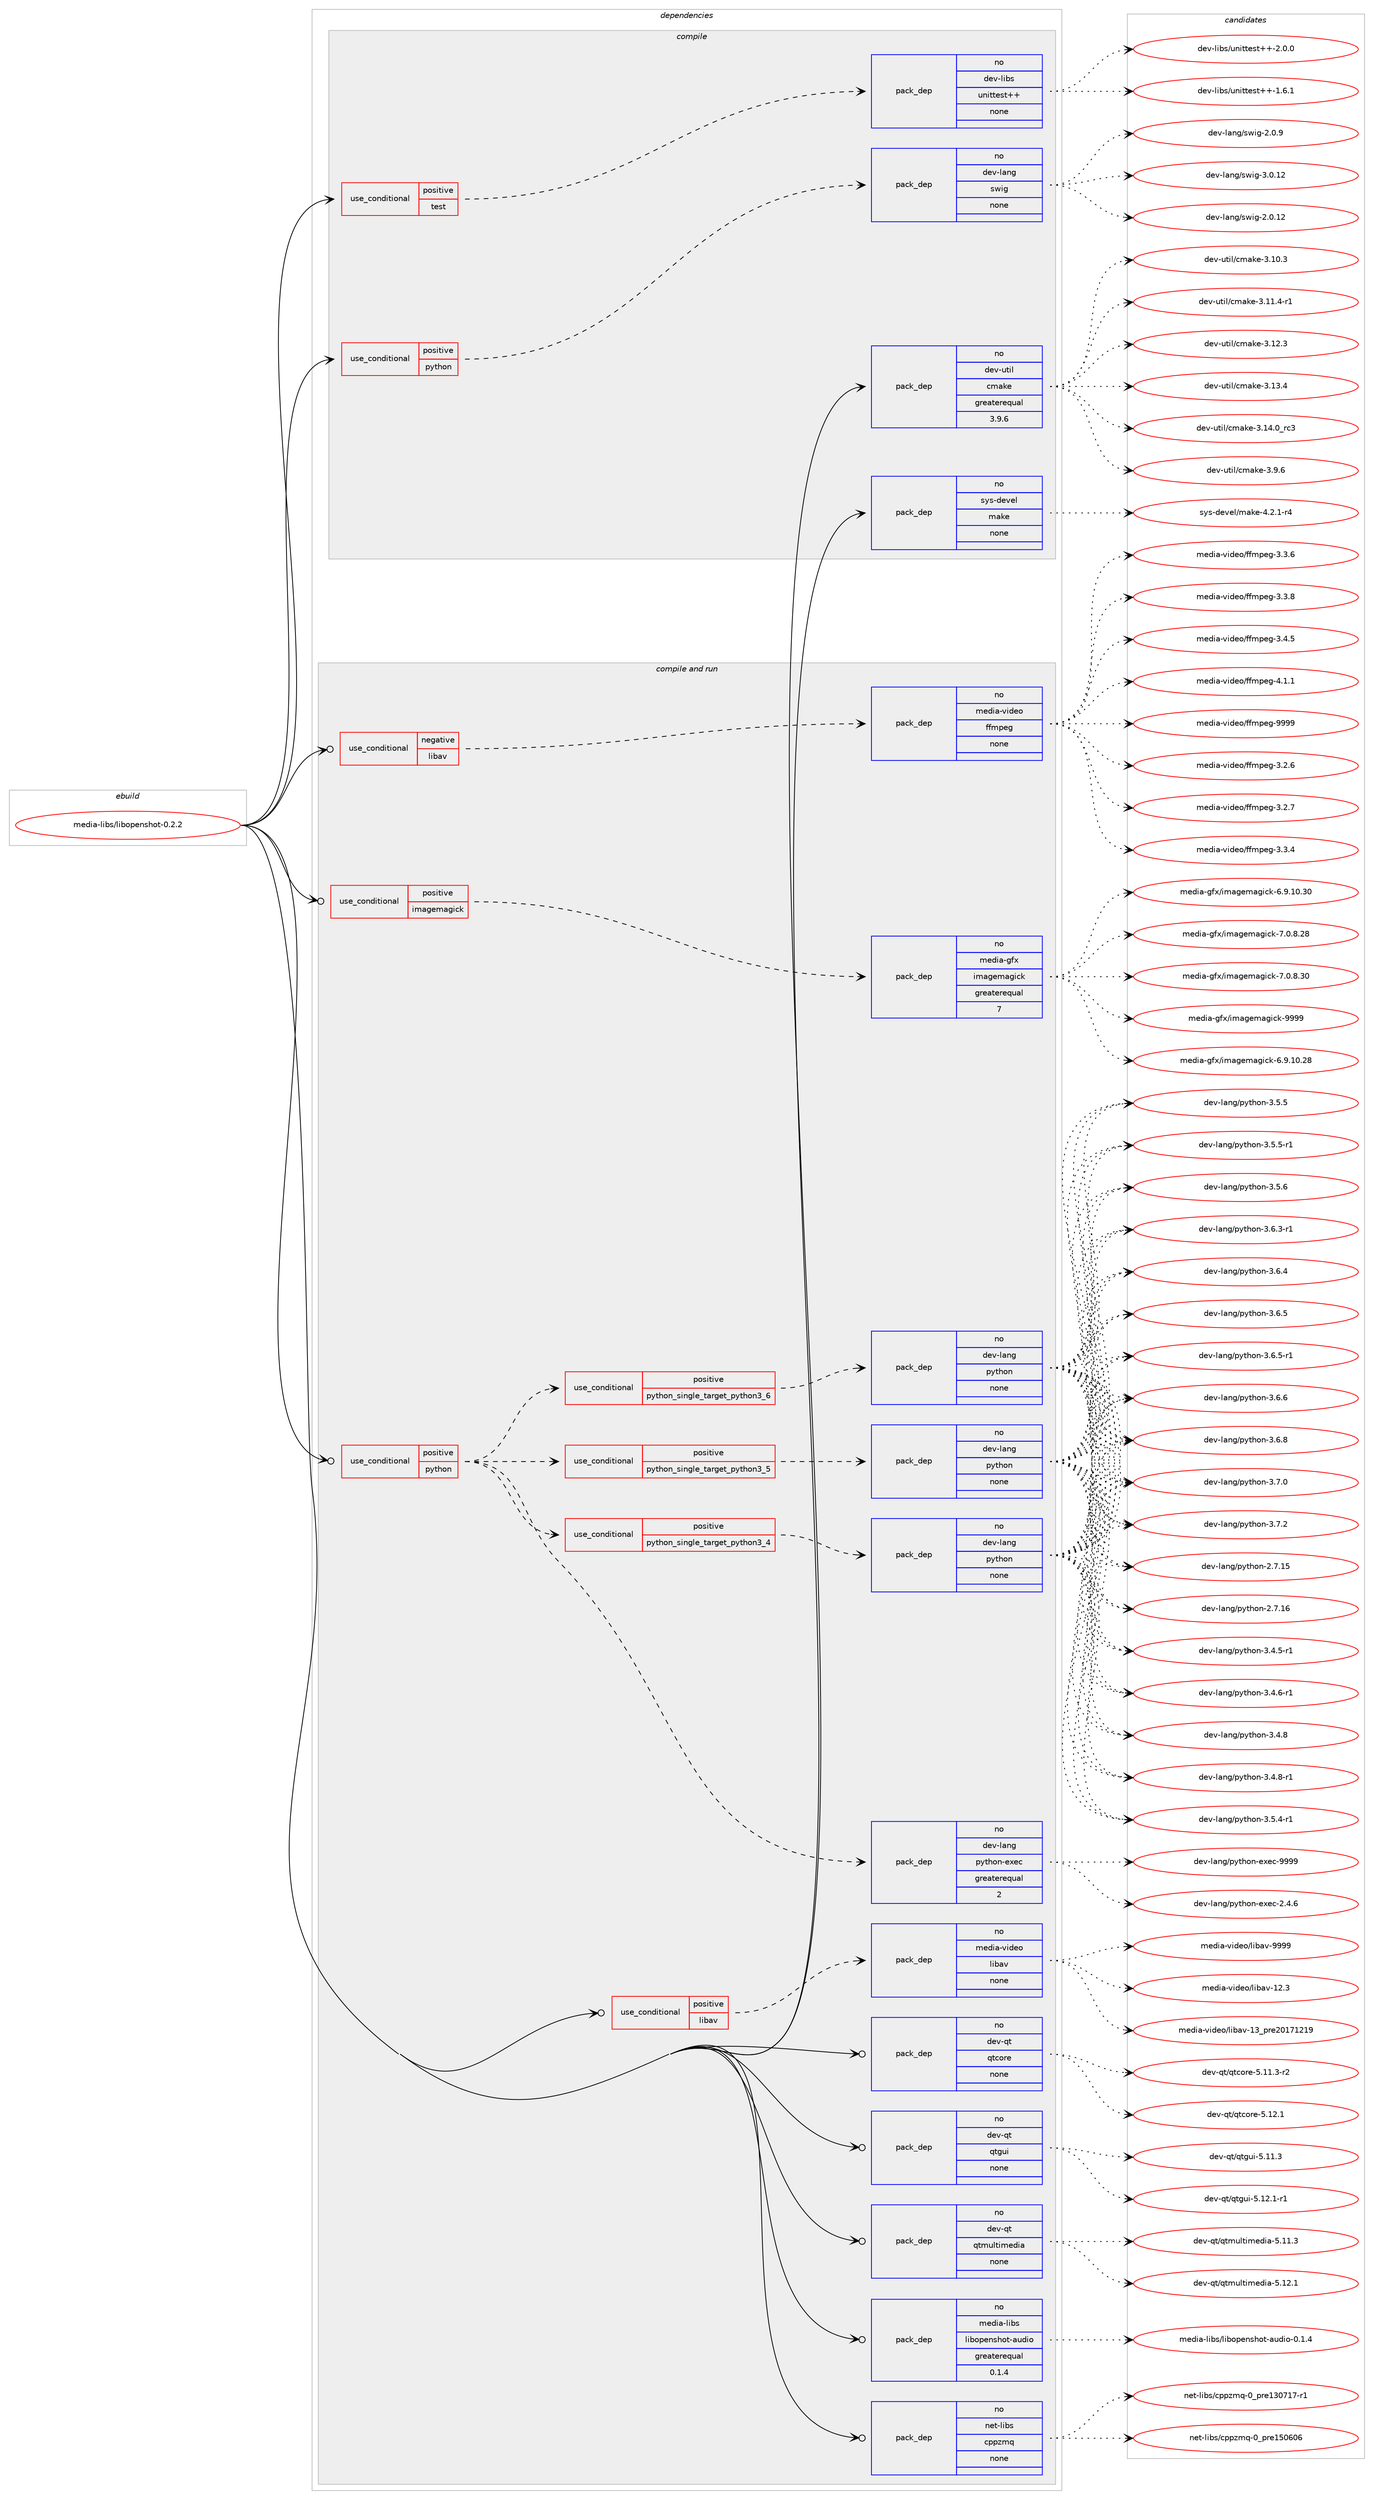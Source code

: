digraph prolog {

# *************
# Graph options
# *************

newrank=true;
concentrate=true;
compound=true;
graph [rankdir=LR,fontname=Helvetica,fontsize=10,ranksep=1.5];#, ranksep=2.5, nodesep=0.2];
edge  [arrowhead=vee];
node  [fontname=Helvetica,fontsize=10];

# **********
# The ebuild
# **********

subgraph cluster_leftcol {
color=gray;
rank=same;
label=<<i>ebuild</i>>;
id [label="media-libs/libopenshot-0.2.2", color=red, width=4, href="../media-libs/libopenshot-0.2.2.svg"];
}

# ****************
# The dependencies
# ****************

subgraph cluster_midcol {
color=gray;
label=<<i>dependencies</i>>;
subgraph cluster_compile {
fillcolor="#eeeeee";
style=filled;
label=<<i>compile</i>>;
subgraph cond434557 {
dependency1613341 [label=<<TABLE BORDER="0" CELLBORDER="1" CELLSPACING="0" CELLPADDING="4"><TR><TD ROWSPAN="3" CELLPADDING="10">use_conditional</TD></TR><TR><TD>positive</TD></TR><TR><TD>python</TD></TR></TABLE>>, shape=none, color=red];
subgraph pack1152962 {
dependency1613342 [label=<<TABLE BORDER="0" CELLBORDER="1" CELLSPACING="0" CELLPADDING="4" WIDTH="220"><TR><TD ROWSPAN="6" CELLPADDING="30">pack_dep</TD></TR><TR><TD WIDTH="110">no</TD></TR><TR><TD>dev-lang</TD></TR><TR><TD>swig</TD></TR><TR><TD>none</TD></TR><TR><TD></TD></TR></TABLE>>, shape=none, color=blue];
}
dependency1613341:e -> dependency1613342:w [weight=20,style="dashed",arrowhead="vee"];
}
id:e -> dependency1613341:w [weight=20,style="solid",arrowhead="vee"];
subgraph cond434558 {
dependency1613343 [label=<<TABLE BORDER="0" CELLBORDER="1" CELLSPACING="0" CELLPADDING="4"><TR><TD ROWSPAN="3" CELLPADDING="10">use_conditional</TD></TR><TR><TD>positive</TD></TR><TR><TD>test</TD></TR></TABLE>>, shape=none, color=red];
subgraph pack1152963 {
dependency1613344 [label=<<TABLE BORDER="0" CELLBORDER="1" CELLSPACING="0" CELLPADDING="4" WIDTH="220"><TR><TD ROWSPAN="6" CELLPADDING="30">pack_dep</TD></TR><TR><TD WIDTH="110">no</TD></TR><TR><TD>dev-libs</TD></TR><TR><TD>unittest++</TD></TR><TR><TD>none</TD></TR><TR><TD></TD></TR></TABLE>>, shape=none, color=blue];
}
dependency1613343:e -> dependency1613344:w [weight=20,style="dashed",arrowhead="vee"];
}
id:e -> dependency1613343:w [weight=20,style="solid",arrowhead="vee"];
subgraph pack1152964 {
dependency1613345 [label=<<TABLE BORDER="0" CELLBORDER="1" CELLSPACING="0" CELLPADDING="4" WIDTH="220"><TR><TD ROWSPAN="6" CELLPADDING="30">pack_dep</TD></TR><TR><TD WIDTH="110">no</TD></TR><TR><TD>dev-util</TD></TR><TR><TD>cmake</TD></TR><TR><TD>greaterequal</TD></TR><TR><TD>3.9.6</TD></TR></TABLE>>, shape=none, color=blue];
}
id:e -> dependency1613345:w [weight=20,style="solid",arrowhead="vee"];
subgraph pack1152965 {
dependency1613346 [label=<<TABLE BORDER="0" CELLBORDER="1" CELLSPACING="0" CELLPADDING="4" WIDTH="220"><TR><TD ROWSPAN="6" CELLPADDING="30">pack_dep</TD></TR><TR><TD WIDTH="110">no</TD></TR><TR><TD>sys-devel</TD></TR><TR><TD>make</TD></TR><TR><TD>none</TD></TR><TR><TD></TD></TR></TABLE>>, shape=none, color=blue];
}
id:e -> dependency1613346:w [weight=20,style="solid",arrowhead="vee"];
}
subgraph cluster_compileandrun {
fillcolor="#eeeeee";
style=filled;
label=<<i>compile and run</i>>;
subgraph cond434559 {
dependency1613347 [label=<<TABLE BORDER="0" CELLBORDER="1" CELLSPACING="0" CELLPADDING="4"><TR><TD ROWSPAN="3" CELLPADDING="10">use_conditional</TD></TR><TR><TD>negative</TD></TR><TR><TD>libav</TD></TR></TABLE>>, shape=none, color=red];
subgraph pack1152966 {
dependency1613348 [label=<<TABLE BORDER="0" CELLBORDER="1" CELLSPACING="0" CELLPADDING="4" WIDTH="220"><TR><TD ROWSPAN="6" CELLPADDING="30">pack_dep</TD></TR><TR><TD WIDTH="110">no</TD></TR><TR><TD>media-video</TD></TR><TR><TD>ffmpeg</TD></TR><TR><TD>none</TD></TR><TR><TD></TD></TR></TABLE>>, shape=none, color=blue];
}
dependency1613347:e -> dependency1613348:w [weight=20,style="dashed",arrowhead="vee"];
}
id:e -> dependency1613347:w [weight=20,style="solid",arrowhead="odotvee"];
subgraph cond434560 {
dependency1613349 [label=<<TABLE BORDER="0" CELLBORDER="1" CELLSPACING="0" CELLPADDING="4"><TR><TD ROWSPAN="3" CELLPADDING="10">use_conditional</TD></TR><TR><TD>positive</TD></TR><TR><TD>imagemagick</TD></TR></TABLE>>, shape=none, color=red];
subgraph pack1152967 {
dependency1613350 [label=<<TABLE BORDER="0" CELLBORDER="1" CELLSPACING="0" CELLPADDING="4" WIDTH="220"><TR><TD ROWSPAN="6" CELLPADDING="30">pack_dep</TD></TR><TR><TD WIDTH="110">no</TD></TR><TR><TD>media-gfx</TD></TR><TR><TD>imagemagick</TD></TR><TR><TD>greaterequal</TD></TR><TR><TD>7</TD></TR></TABLE>>, shape=none, color=blue];
}
dependency1613349:e -> dependency1613350:w [weight=20,style="dashed",arrowhead="vee"];
}
id:e -> dependency1613349:w [weight=20,style="solid",arrowhead="odotvee"];
subgraph cond434561 {
dependency1613351 [label=<<TABLE BORDER="0" CELLBORDER="1" CELLSPACING="0" CELLPADDING="4"><TR><TD ROWSPAN="3" CELLPADDING="10">use_conditional</TD></TR><TR><TD>positive</TD></TR><TR><TD>libav</TD></TR></TABLE>>, shape=none, color=red];
subgraph pack1152968 {
dependency1613352 [label=<<TABLE BORDER="0" CELLBORDER="1" CELLSPACING="0" CELLPADDING="4" WIDTH="220"><TR><TD ROWSPAN="6" CELLPADDING="30">pack_dep</TD></TR><TR><TD WIDTH="110">no</TD></TR><TR><TD>media-video</TD></TR><TR><TD>libav</TD></TR><TR><TD>none</TD></TR><TR><TD></TD></TR></TABLE>>, shape=none, color=blue];
}
dependency1613351:e -> dependency1613352:w [weight=20,style="dashed",arrowhead="vee"];
}
id:e -> dependency1613351:w [weight=20,style="solid",arrowhead="odotvee"];
subgraph cond434562 {
dependency1613353 [label=<<TABLE BORDER="0" CELLBORDER="1" CELLSPACING="0" CELLPADDING="4"><TR><TD ROWSPAN="3" CELLPADDING="10">use_conditional</TD></TR><TR><TD>positive</TD></TR><TR><TD>python</TD></TR></TABLE>>, shape=none, color=red];
subgraph cond434563 {
dependency1613354 [label=<<TABLE BORDER="0" CELLBORDER="1" CELLSPACING="0" CELLPADDING="4"><TR><TD ROWSPAN="3" CELLPADDING="10">use_conditional</TD></TR><TR><TD>positive</TD></TR><TR><TD>python_single_target_python3_4</TD></TR></TABLE>>, shape=none, color=red];
subgraph pack1152969 {
dependency1613355 [label=<<TABLE BORDER="0" CELLBORDER="1" CELLSPACING="0" CELLPADDING="4" WIDTH="220"><TR><TD ROWSPAN="6" CELLPADDING="30">pack_dep</TD></TR><TR><TD WIDTH="110">no</TD></TR><TR><TD>dev-lang</TD></TR><TR><TD>python</TD></TR><TR><TD>none</TD></TR><TR><TD></TD></TR></TABLE>>, shape=none, color=blue];
}
dependency1613354:e -> dependency1613355:w [weight=20,style="dashed",arrowhead="vee"];
}
dependency1613353:e -> dependency1613354:w [weight=20,style="dashed",arrowhead="vee"];
subgraph cond434564 {
dependency1613356 [label=<<TABLE BORDER="0" CELLBORDER="1" CELLSPACING="0" CELLPADDING="4"><TR><TD ROWSPAN="3" CELLPADDING="10">use_conditional</TD></TR><TR><TD>positive</TD></TR><TR><TD>python_single_target_python3_5</TD></TR></TABLE>>, shape=none, color=red];
subgraph pack1152970 {
dependency1613357 [label=<<TABLE BORDER="0" CELLBORDER="1" CELLSPACING="0" CELLPADDING="4" WIDTH="220"><TR><TD ROWSPAN="6" CELLPADDING="30">pack_dep</TD></TR><TR><TD WIDTH="110">no</TD></TR><TR><TD>dev-lang</TD></TR><TR><TD>python</TD></TR><TR><TD>none</TD></TR><TR><TD></TD></TR></TABLE>>, shape=none, color=blue];
}
dependency1613356:e -> dependency1613357:w [weight=20,style="dashed",arrowhead="vee"];
}
dependency1613353:e -> dependency1613356:w [weight=20,style="dashed",arrowhead="vee"];
subgraph cond434565 {
dependency1613358 [label=<<TABLE BORDER="0" CELLBORDER="1" CELLSPACING="0" CELLPADDING="4"><TR><TD ROWSPAN="3" CELLPADDING="10">use_conditional</TD></TR><TR><TD>positive</TD></TR><TR><TD>python_single_target_python3_6</TD></TR></TABLE>>, shape=none, color=red];
subgraph pack1152971 {
dependency1613359 [label=<<TABLE BORDER="0" CELLBORDER="1" CELLSPACING="0" CELLPADDING="4" WIDTH="220"><TR><TD ROWSPAN="6" CELLPADDING="30">pack_dep</TD></TR><TR><TD WIDTH="110">no</TD></TR><TR><TD>dev-lang</TD></TR><TR><TD>python</TD></TR><TR><TD>none</TD></TR><TR><TD></TD></TR></TABLE>>, shape=none, color=blue];
}
dependency1613358:e -> dependency1613359:w [weight=20,style="dashed",arrowhead="vee"];
}
dependency1613353:e -> dependency1613358:w [weight=20,style="dashed",arrowhead="vee"];
subgraph pack1152972 {
dependency1613360 [label=<<TABLE BORDER="0" CELLBORDER="1" CELLSPACING="0" CELLPADDING="4" WIDTH="220"><TR><TD ROWSPAN="6" CELLPADDING="30">pack_dep</TD></TR><TR><TD WIDTH="110">no</TD></TR><TR><TD>dev-lang</TD></TR><TR><TD>python-exec</TD></TR><TR><TD>greaterequal</TD></TR><TR><TD>2</TD></TR></TABLE>>, shape=none, color=blue];
}
dependency1613353:e -> dependency1613360:w [weight=20,style="dashed",arrowhead="vee"];
}
id:e -> dependency1613353:w [weight=20,style="solid",arrowhead="odotvee"];
subgraph pack1152973 {
dependency1613361 [label=<<TABLE BORDER="0" CELLBORDER="1" CELLSPACING="0" CELLPADDING="4" WIDTH="220"><TR><TD ROWSPAN="6" CELLPADDING="30">pack_dep</TD></TR><TR><TD WIDTH="110">no</TD></TR><TR><TD>dev-qt</TD></TR><TR><TD>qtcore</TD></TR><TR><TD>none</TD></TR><TR><TD></TD></TR></TABLE>>, shape=none, color=blue];
}
id:e -> dependency1613361:w [weight=20,style="solid",arrowhead="odotvee"];
subgraph pack1152974 {
dependency1613362 [label=<<TABLE BORDER="0" CELLBORDER="1" CELLSPACING="0" CELLPADDING="4" WIDTH="220"><TR><TD ROWSPAN="6" CELLPADDING="30">pack_dep</TD></TR><TR><TD WIDTH="110">no</TD></TR><TR><TD>dev-qt</TD></TR><TR><TD>qtgui</TD></TR><TR><TD>none</TD></TR><TR><TD></TD></TR></TABLE>>, shape=none, color=blue];
}
id:e -> dependency1613362:w [weight=20,style="solid",arrowhead="odotvee"];
subgraph pack1152975 {
dependency1613363 [label=<<TABLE BORDER="0" CELLBORDER="1" CELLSPACING="0" CELLPADDING="4" WIDTH="220"><TR><TD ROWSPAN="6" CELLPADDING="30">pack_dep</TD></TR><TR><TD WIDTH="110">no</TD></TR><TR><TD>dev-qt</TD></TR><TR><TD>qtmultimedia</TD></TR><TR><TD>none</TD></TR><TR><TD></TD></TR></TABLE>>, shape=none, color=blue];
}
id:e -> dependency1613363:w [weight=20,style="solid",arrowhead="odotvee"];
subgraph pack1152976 {
dependency1613364 [label=<<TABLE BORDER="0" CELLBORDER="1" CELLSPACING="0" CELLPADDING="4" WIDTH="220"><TR><TD ROWSPAN="6" CELLPADDING="30">pack_dep</TD></TR><TR><TD WIDTH="110">no</TD></TR><TR><TD>media-libs</TD></TR><TR><TD>libopenshot-audio</TD></TR><TR><TD>greaterequal</TD></TR><TR><TD>0.1.4</TD></TR></TABLE>>, shape=none, color=blue];
}
id:e -> dependency1613364:w [weight=20,style="solid",arrowhead="odotvee"];
subgraph pack1152977 {
dependency1613365 [label=<<TABLE BORDER="0" CELLBORDER="1" CELLSPACING="0" CELLPADDING="4" WIDTH="220"><TR><TD ROWSPAN="6" CELLPADDING="30">pack_dep</TD></TR><TR><TD WIDTH="110">no</TD></TR><TR><TD>net-libs</TD></TR><TR><TD>cppzmq</TD></TR><TR><TD>none</TD></TR><TR><TD></TD></TR></TABLE>>, shape=none, color=blue];
}
id:e -> dependency1613365:w [weight=20,style="solid",arrowhead="odotvee"];
}
subgraph cluster_run {
fillcolor="#eeeeee";
style=filled;
label=<<i>run</i>>;
}
}

# **************
# The candidates
# **************

subgraph cluster_choices {
rank=same;
color=gray;
label=<<i>candidates</i>>;

subgraph choice1152962 {
color=black;
nodesep=1;
choice10010111845108971101034711511910510345504648464950 [label="dev-lang/swig-2.0.12", color=red, width=4,href="../dev-lang/swig-2.0.12.svg"];
choice100101118451089711010347115119105103455046484657 [label="dev-lang/swig-2.0.9", color=red, width=4,href="../dev-lang/swig-2.0.9.svg"];
choice10010111845108971101034711511910510345514648464950 [label="dev-lang/swig-3.0.12", color=red, width=4,href="../dev-lang/swig-3.0.12.svg"];
dependency1613342:e -> choice10010111845108971101034711511910510345504648464950:w [style=dotted,weight="100"];
dependency1613342:e -> choice100101118451089711010347115119105103455046484657:w [style=dotted,weight="100"];
dependency1613342:e -> choice10010111845108971101034711511910510345514648464950:w [style=dotted,weight="100"];
}
subgraph choice1152963 {
color=black;
nodesep=1;
choice1001011184510810598115471171101051161161011151164343454946544649 [label="dev-libs/unittest++-1.6.1", color=red, width=4,href="../dev-libs/unittest++-1.6.1.svg"];
choice1001011184510810598115471171101051161161011151164343455046484648 [label="dev-libs/unittest++-2.0.0", color=red, width=4,href="../dev-libs/unittest++-2.0.0.svg"];
dependency1613344:e -> choice1001011184510810598115471171101051161161011151164343454946544649:w [style=dotted,weight="100"];
dependency1613344:e -> choice1001011184510810598115471171101051161161011151164343455046484648:w [style=dotted,weight="100"];
}
subgraph choice1152964 {
color=black;
nodesep=1;
choice1001011184511711610510847991099710710145514649484651 [label="dev-util/cmake-3.10.3", color=red, width=4,href="../dev-util/cmake-3.10.3.svg"];
choice10010111845117116105108479910997107101455146494946524511449 [label="dev-util/cmake-3.11.4-r1", color=red, width=4,href="../dev-util/cmake-3.11.4-r1.svg"];
choice1001011184511711610510847991099710710145514649504651 [label="dev-util/cmake-3.12.3", color=red, width=4,href="../dev-util/cmake-3.12.3.svg"];
choice1001011184511711610510847991099710710145514649514652 [label="dev-util/cmake-3.13.4", color=red, width=4,href="../dev-util/cmake-3.13.4.svg"];
choice1001011184511711610510847991099710710145514649524648951149951 [label="dev-util/cmake-3.14.0_rc3", color=red, width=4,href="../dev-util/cmake-3.14.0_rc3.svg"];
choice10010111845117116105108479910997107101455146574654 [label="dev-util/cmake-3.9.6", color=red, width=4,href="../dev-util/cmake-3.9.6.svg"];
dependency1613345:e -> choice1001011184511711610510847991099710710145514649484651:w [style=dotted,weight="100"];
dependency1613345:e -> choice10010111845117116105108479910997107101455146494946524511449:w [style=dotted,weight="100"];
dependency1613345:e -> choice1001011184511711610510847991099710710145514649504651:w [style=dotted,weight="100"];
dependency1613345:e -> choice1001011184511711610510847991099710710145514649514652:w [style=dotted,weight="100"];
dependency1613345:e -> choice1001011184511711610510847991099710710145514649524648951149951:w [style=dotted,weight="100"];
dependency1613345:e -> choice10010111845117116105108479910997107101455146574654:w [style=dotted,weight="100"];
}
subgraph choice1152965 {
color=black;
nodesep=1;
choice1151211154510010111810110847109971071014552465046494511452 [label="sys-devel/make-4.2.1-r4", color=red, width=4,href="../sys-devel/make-4.2.1-r4.svg"];
dependency1613346:e -> choice1151211154510010111810110847109971071014552465046494511452:w [style=dotted,weight="100"];
}
subgraph choice1152966 {
color=black;
nodesep=1;
choice109101100105974511810510010111147102102109112101103455146504654 [label="media-video/ffmpeg-3.2.6", color=red, width=4,href="../media-video/ffmpeg-3.2.6.svg"];
choice109101100105974511810510010111147102102109112101103455146504655 [label="media-video/ffmpeg-3.2.7", color=red, width=4,href="../media-video/ffmpeg-3.2.7.svg"];
choice109101100105974511810510010111147102102109112101103455146514652 [label="media-video/ffmpeg-3.3.4", color=red, width=4,href="../media-video/ffmpeg-3.3.4.svg"];
choice109101100105974511810510010111147102102109112101103455146514654 [label="media-video/ffmpeg-3.3.6", color=red, width=4,href="../media-video/ffmpeg-3.3.6.svg"];
choice109101100105974511810510010111147102102109112101103455146514656 [label="media-video/ffmpeg-3.3.8", color=red, width=4,href="../media-video/ffmpeg-3.3.8.svg"];
choice109101100105974511810510010111147102102109112101103455146524653 [label="media-video/ffmpeg-3.4.5", color=red, width=4,href="../media-video/ffmpeg-3.4.5.svg"];
choice109101100105974511810510010111147102102109112101103455246494649 [label="media-video/ffmpeg-4.1.1", color=red, width=4,href="../media-video/ffmpeg-4.1.1.svg"];
choice1091011001059745118105100101111471021021091121011034557575757 [label="media-video/ffmpeg-9999", color=red, width=4,href="../media-video/ffmpeg-9999.svg"];
dependency1613348:e -> choice109101100105974511810510010111147102102109112101103455146504654:w [style=dotted,weight="100"];
dependency1613348:e -> choice109101100105974511810510010111147102102109112101103455146504655:w [style=dotted,weight="100"];
dependency1613348:e -> choice109101100105974511810510010111147102102109112101103455146514652:w [style=dotted,weight="100"];
dependency1613348:e -> choice109101100105974511810510010111147102102109112101103455146514654:w [style=dotted,weight="100"];
dependency1613348:e -> choice109101100105974511810510010111147102102109112101103455146514656:w [style=dotted,weight="100"];
dependency1613348:e -> choice109101100105974511810510010111147102102109112101103455146524653:w [style=dotted,weight="100"];
dependency1613348:e -> choice109101100105974511810510010111147102102109112101103455246494649:w [style=dotted,weight="100"];
dependency1613348:e -> choice1091011001059745118105100101111471021021091121011034557575757:w [style=dotted,weight="100"];
}
subgraph choice1152967 {
color=black;
nodesep=1;
choice10910110010597451031021204710510997103101109971031059910745544657464948465056 [label="media-gfx/imagemagick-6.9.10.28", color=red, width=4,href="../media-gfx/imagemagick-6.9.10.28.svg"];
choice10910110010597451031021204710510997103101109971031059910745544657464948465148 [label="media-gfx/imagemagick-6.9.10.30", color=red, width=4,href="../media-gfx/imagemagick-6.9.10.30.svg"];
choice109101100105974510310212047105109971031011099710310599107455546484656465056 [label="media-gfx/imagemagick-7.0.8.28", color=red, width=4,href="../media-gfx/imagemagick-7.0.8.28.svg"];
choice109101100105974510310212047105109971031011099710310599107455546484656465148 [label="media-gfx/imagemagick-7.0.8.30", color=red, width=4,href="../media-gfx/imagemagick-7.0.8.30.svg"];
choice1091011001059745103102120471051099710310110997103105991074557575757 [label="media-gfx/imagemagick-9999", color=red, width=4,href="../media-gfx/imagemagick-9999.svg"];
dependency1613350:e -> choice10910110010597451031021204710510997103101109971031059910745544657464948465056:w [style=dotted,weight="100"];
dependency1613350:e -> choice10910110010597451031021204710510997103101109971031059910745544657464948465148:w [style=dotted,weight="100"];
dependency1613350:e -> choice109101100105974510310212047105109971031011099710310599107455546484656465056:w [style=dotted,weight="100"];
dependency1613350:e -> choice109101100105974510310212047105109971031011099710310599107455546484656465148:w [style=dotted,weight="100"];
dependency1613350:e -> choice1091011001059745103102120471051099710310110997103105991074557575757:w [style=dotted,weight="100"];
}
subgraph choice1152968 {
color=black;
nodesep=1;
choice10910110010597451181051001011114710810598971184549504651 [label="media-video/libav-12.3", color=red, width=4,href="../media-video/libav-12.3.svg"];
choice1091011001059745118105100101111471081059897118454951951121141015048495549504957 [label="media-video/libav-13_pre20171219", color=red, width=4,href="../media-video/libav-13_pre20171219.svg"];
choice10910110010597451181051001011114710810598971184557575757 [label="media-video/libav-9999", color=red, width=4,href="../media-video/libav-9999.svg"];
dependency1613352:e -> choice10910110010597451181051001011114710810598971184549504651:w [style=dotted,weight="100"];
dependency1613352:e -> choice1091011001059745118105100101111471081059897118454951951121141015048495549504957:w [style=dotted,weight="100"];
dependency1613352:e -> choice10910110010597451181051001011114710810598971184557575757:w [style=dotted,weight="100"];
}
subgraph choice1152969 {
color=black;
nodesep=1;
choice10010111845108971101034711212111610411111045504655464953 [label="dev-lang/python-2.7.15", color=red, width=4,href="../dev-lang/python-2.7.15.svg"];
choice10010111845108971101034711212111610411111045504655464954 [label="dev-lang/python-2.7.16", color=red, width=4,href="../dev-lang/python-2.7.16.svg"];
choice1001011184510897110103471121211161041111104551465246534511449 [label="dev-lang/python-3.4.5-r1", color=red, width=4,href="../dev-lang/python-3.4.5-r1.svg"];
choice1001011184510897110103471121211161041111104551465246544511449 [label="dev-lang/python-3.4.6-r1", color=red, width=4,href="../dev-lang/python-3.4.6-r1.svg"];
choice100101118451089711010347112121116104111110455146524656 [label="dev-lang/python-3.4.8", color=red, width=4,href="../dev-lang/python-3.4.8.svg"];
choice1001011184510897110103471121211161041111104551465246564511449 [label="dev-lang/python-3.4.8-r1", color=red, width=4,href="../dev-lang/python-3.4.8-r1.svg"];
choice1001011184510897110103471121211161041111104551465346524511449 [label="dev-lang/python-3.5.4-r1", color=red, width=4,href="../dev-lang/python-3.5.4-r1.svg"];
choice100101118451089711010347112121116104111110455146534653 [label="dev-lang/python-3.5.5", color=red, width=4,href="../dev-lang/python-3.5.5.svg"];
choice1001011184510897110103471121211161041111104551465346534511449 [label="dev-lang/python-3.5.5-r1", color=red, width=4,href="../dev-lang/python-3.5.5-r1.svg"];
choice100101118451089711010347112121116104111110455146534654 [label="dev-lang/python-3.5.6", color=red, width=4,href="../dev-lang/python-3.5.6.svg"];
choice1001011184510897110103471121211161041111104551465446514511449 [label="dev-lang/python-3.6.3-r1", color=red, width=4,href="../dev-lang/python-3.6.3-r1.svg"];
choice100101118451089711010347112121116104111110455146544652 [label="dev-lang/python-3.6.4", color=red, width=4,href="../dev-lang/python-3.6.4.svg"];
choice100101118451089711010347112121116104111110455146544653 [label="dev-lang/python-3.6.5", color=red, width=4,href="../dev-lang/python-3.6.5.svg"];
choice1001011184510897110103471121211161041111104551465446534511449 [label="dev-lang/python-3.6.5-r1", color=red, width=4,href="../dev-lang/python-3.6.5-r1.svg"];
choice100101118451089711010347112121116104111110455146544654 [label="dev-lang/python-3.6.6", color=red, width=4,href="../dev-lang/python-3.6.6.svg"];
choice100101118451089711010347112121116104111110455146544656 [label="dev-lang/python-3.6.8", color=red, width=4,href="../dev-lang/python-3.6.8.svg"];
choice100101118451089711010347112121116104111110455146554648 [label="dev-lang/python-3.7.0", color=red, width=4,href="../dev-lang/python-3.7.0.svg"];
choice100101118451089711010347112121116104111110455146554650 [label="dev-lang/python-3.7.2", color=red, width=4,href="../dev-lang/python-3.7.2.svg"];
dependency1613355:e -> choice10010111845108971101034711212111610411111045504655464953:w [style=dotted,weight="100"];
dependency1613355:e -> choice10010111845108971101034711212111610411111045504655464954:w [style=dotted,weight="100"];
dependency1613355:e -> choice1001011184510897110103471121211161041111104551465246534511449:w [style=dotted,weight="100"];
dependency1613355:e -> choice1001011184510897110103471121211161041111104551465246544511449:w [style=dotted,weight="100"];
dependency1613355:e -> choice100101118451089711010347112121116104111110455146524656:w [style=dotted,weight="100"];
dependency1613355:e -> choice1001011184510897110103471121211161041111104551465246564511449:w [style=dotted,weight="100"];
dependency1613355:e -> choice1001011184510897110103471121211161041111104551465346524511449:w [style=dotted,weight="100"];
dependency1613355:e -> choice100101118451089711010347112121116104111110455146534653:w [style=dotted,weight="100"];
dependency1613355:e -> choice1001011184510897110103471121211161041111104551465346534511449:w [style=dotted,weight="100"];
dependency1613355:e -> choice100101118451089711010347112121116104111110455146534654:w [style=dotted,weight="100"];
dependency1613355:e -> choice1001011184510897110103471121211161041111104551465446514511449:w [style=dotted,weight="100"];
dependency1613355:e -> choice100101118451089711010347112121116104111110455146544652:w [style=dotted,weight="100"];
dependency1613355:e -> choice100101118451089711010347112121116104111110455146544653:w [style=dotted,weight="100"];
dependency1613355:e -> choice1001011184510897110103471121211161041111104551465446534511449:w [style=dotted,weight="100"];
dependency1613355:e -> choice100101118451089711010347112121116104111110455146544654:w [style=dotted,weight="100"];
dependency1613355:e -> choice100101118451089711010347112121116104111110455146544656:w [style=dotted,weight="100"];
dependency1613355:e -> choice100101118451089711010347112121116104111110455146554648:w [style=dotted,weight="100"];
dependency1613355:e -> choice100101118451089711010347112121116104111110455146554650:w [style=dotted,weight="100"];
}
subgraph choice1152970 {
color=black;
nodesep=1;
choice10010111845108971101034711212111610411111045504655464953 [label="dev-lang/python-2.7.15", color=red, width=4,href="../dev-lang/python-2.7.15.svg"];
choice10010111845108971101034711212111610411111045504655464954 [label="dev-lang/python-2.7.16", color=red, width=4,href="../dev-lang/python-2.7.16.svg"];
choice1001011184510897110103471121211161041111104551465246534511449 [label="dev-lang/python-3.4.5-r1", color=red, width=4,href="../dev-lang/python-3.4.5-r1.svg"];
choice1001011184510897110103471121211161041111104551465246544511449 [label="dev-lang/python-3.4.6-r1", color=red, width=4,href="../dev-lang/python-3.4.6-r1.svg"];
choice100101118451089711010347112121116104111110455146524656 [label="dev-lang/python-3.4.8", color=red, width=4,href="../dev-lang/python-3.4.8.svg"];
choice1001011184510897110103471121211161041111104551465246564511449 [label="dev-lang/python-3.4.8-r1", color=red, width=4,href="../dev-lang/python-3.4.8-r1.svg"];
choice1001011184510897110103471121211161041111104551465346524511449 [label="dev-lang/python-3.5.4-r1", color=red, width=4,href="../dev-lang/python-3.5.4-r1.svg"];
choice100101118451089711010347112121116104111110455146534653 [label="dev-lang/python-3.5.5", color=red, width=4,href="../dev-lang/python-3.5.5.svg"];
choice1001011184510897110103471121211161041111104551465346534511449 [label="dev-lang/python-3.5.5-r1", color=red, width=4,href="../dev-lang/python-3.5.5-r1.svg"];
choice100101118451089711010347112121116104111110455146534654 [label="dev-lang/python-3.5.6", color=red, width=4,href="../dev-lang/python-3.5.6.svg"];
choice1001011184510897110103471121211161041111104551465446514511449 [label="dev-lang/python-3.6.3-r1", color=red, width=4,href="../dev-lang/python-3.6.3-r1.svg"];
choice100101118451089711010347112121116104111110455146544652 [label="dev-lang/python-3.6.4", color=red, width=4,href="../dev-lang/python-3.6.4.svg"];
choice100101118451089711010347112121116104111110455146544653 [label="dev-lang/python-3.6.5", color=red, width=4,href="../dev-lang/python-3.6.5.svg"];
choice1001011184510897110103471121211161041111104551465446534511449 [label="dev-lang/python-3.6.5-r1", color=red, width=4,href="../dev-lang/python-3.6.5-r1.svg"];
choice100101118451089711010347112121116104111110455146544654 [label="dev-lang/python-3.6.6", color=red, width=4,href="../dev-lang/python-3.6.6.svg"];
choice100101118451089711010347112121116104111110455146544656 [label="dev-lang/python-3.6.8", color=red, width=4,href="../dev-lang/python-3.6.8.svg"];
choice100101118451089711010347112121116104111110455146554648 [label="dev-lang/python-3.7.0", color=red, width=4,href="../dev-lang/python-3.7.0.svg"];
choice100101118451089711010347112121116104111110455146554650 [label="dev-lang/python-3.7.2", color=red, width=4,href="../dev-lang/python-3.7.2.svg"];
dependency1613357:e -> choice10010111845108971101034711212111610411111045504655464953:w [style=dotted,weight="100"];
dependency1613357:e -> choice10010111845108971101034711212111610411111045504655464954:w [style=dotted,weight="100"];
dependency1613357:e -> choice1001011184510897110103471121211161041111104551465246534511449:w [style=dotted,weight="100"];
dependency1613357:e -> choice1001011184510897110103471121211161041111104551465246544511449:w [style=dotted,weight="100"];
dependency1613357:e -> choice100101118451089711010347112121116104111110455146524656:w [style=dotted,weight="100"];
dependency1613357:e -> choice1001011184510897110103471121211161041111104551465246564511449:w [style=dotted,weight="100"];
dependency1613357:e -> choice1001011184510897110103471121211161041111104551465346524511449:w [style=dotted,weight="100"];
dependency1613357:e -> choice100101118451089711010347112121116104111110455146534653:w [style=dotted,weight="100"];
dependency1613357:e -> choice1001011184510897110103471121211161041111104551465346534511449:w [style=dotted,weight="100"];
dependency1613357:e -> choice100101118451089711010347112121116104111110455146534654:w [style=dotted,weight="100"];
dependency1613357:e -> choice1001011184510897110103471121211161041111104551465446514511449:w [style=dotted,weight="100"];
dependency1613357:e -> choice100101118451089711010347112121116104111110455146544652:w [style=dotted,weight="100"];
dependency1613357:e -> choice100101118451089711010347112121116104111110455146544653:w [style=dotted,weight="100"];
dependency1613357:e -> choice1001011184510897110103471121211161041111104551465446534511449:w [style=dotted,weight="100"];
dependency1613357:e -> choice100101118451089711010347112121116104111110455146544654:w [style=dotted,weight="100"];
dependency1613357:e -> choice100101118451089711010347112121116104111110455146544656:w [style=dotted,weight="100"];
dependency1613357:e -> choice100101118451089711010347112121116104111110455146554648:w [style=dotted,weight="100"];
dependency1613357:e -> choice100101118451089711010347112121116104111110455146554650:w [style=dotted,weight="100"];
}
subgraph choice1152971 {
color=black;
nodesep=1;
choice10010111845108971101034711212111610411111045504655464953 [label="dev-lang/python-2.7.15", color=red, width=4,href="../dev-lang/python-2.7.15.svg"];
choice10010111845108971101034711212111610411111045504655464954 [label="dev-lang/python-2.7.16", color=red, width=4,href="../dev-lang/python-2.7.16.svg"];
choice1001011184510897110103471121211161041111104551465246534511449 [label="dev-lang/python-3.4.5-r1", color=red, width=4,href="../dev-lang/python-3.4.5-r1.svg"];
choice1001011184510897110103471121211161041111104551465246544511449 [label="dev-lang/python-3.4.6-r1", color=red, width=4,href="../dev-lang/python-3.4.6-r1.svg"];
choice100101118451089711010347112121116104111110455146524656 [label="dev-lang/python-3.4.8", color=red, width=4,href="../dev-lang/python-3.4.8.svg"];
choice1001011184510897110103471121211161041111104551465246564511449 [label="dev-lang/python-3.4.8-r1", color=red, width=4,href="../dev-lang/python-3.4.8-r1.svg"];
choice1001011184510897110103471121211161041111104551465346524511449 [label="dev-lang/python-3.5.4-r1", color=red, width=4,href="../dev-lang/python-3.5.4-r1.svg"];
choice100101118451089711010347112121116104111110455146534653 [label="dev-lang/python-3.5.5", color=red, width=4,href="../dev-lang/python-3.5.5.svg"];
choice1001011184510897110103471121211161041111104551465346534511449 [label="dev-lang/python-3.5.5-r1", color=red, width=4,href="../dev-lang/python-3.5.5-r1.svg"];
choice100101118451089711010347112121116104111110455146534654 [label="dev-lang/python-3.5.6", color=red, width=4,href="../dev-lang/python-3.5.6.svg"];
choice1001011184510897110103471121211161041111104551465446514511449 [label="dev-lang/python-3.6.3-r1", color=red, width=4,href="../dev-lang/python-3.6.3-r1.svg"];
choice100101118451089711010347112121116104111110455146544652 [label="dev-lang/python-3.6.4", color=red, width=4,href="../dev-lang/python-3.6.4.svg"];
choice100101118451089711010347112121116104111110455146544653 [label="dev-lang/python-3.6.5", color=red, width=4,href="../dev-lang/python-3.6.5.svg"];
choice1001011184510897110103471121211161041111104551465446534511449 [label="dev-lang/python-3.6.5-r1", color=red, width=4,href="../dev-lang/python-3.6.5-r1.svg"];
choice100101118451089711010347112121116104111110455146544654 [label="dev-lang/python-3.6.6", color=red, width=4,href="../dev-lang/python-3.6.6.svg"];
choice100101118451089711010347112121116104111110455146544656 [label="dev-lang/python-3.6.8", color=red, width=4,href="../dev-lang/python-3.6.8.svg"];
choice100101118451089711010347112121116104111110455146554648 [label="dev-lang/python-3.7.0", color=red, width=4,href="../dev-lang/python-3.7.0.svg"];
choice100101118451089711010347112121116104111110455146554650 [label="dev-lang/python-3.7.2", color=red, width=4,href="../dev-lang/python-3.7.2.svg"];
dependency1613359:e -> choice10010111845108971101034711212111610411111045504655464953:w [style=dotted,weight="100"];
dependency1613359:e -> choice10010111845108971101034711212111610411111045504655464954:w [style=dotted,weight="100"];
dependency1613359:e -> choice1001011184510897110103471121211161041111104551465246534511449:w [style=dotted,weight="100"];
dependency1613359:e -> choice1001011184510897110103471121211161041111104551465246544511449:w [style=dotted,weight="100"];
dependency1613359:e -> choice100101118451089711010347112121116104111110455146524656:w [style=dotted,weight="100"];
dependency1613359:e -> choice1001011184510897110103471121211161041111104551465246564511449:w [style=dotted,weight="100"];
dependency1613359:e -> choice1001011184510897110103471121211161041111104551465346524511449:w [style=dotted,weight="100"];
dependency1613359:e -> choice100101118451089711010347112121116104111110455146534653:w [style=dotted,weight="100"];
dependency1613359:e -> choice1001011184510897110103471121211161041111104551465346534511449:w [style=dotted,weight="100"];
dependency1613359:e -> choice100101118451089711010347112121116104111110455146534654:w [style=dotted,weight="100"];
dependency1613359:e -> choice1001011184510897110103471121211161041111104551465446514511449:w [style=dotted,weight="100"];
dependency1613359:e -> choice100101118451089711010347112121116104111110455146544652:w [style=dotted,weight="100"];
dependency1613359:e -> choice100101118451089711010347112121116104111110455146544653:w [style=dotted,weight="100"];
dependency1613359:e -> choice1001011184510897110103471121211161041111104551465446534511449:w [style=dotted,weight="100"];
dependency1613359:e -> choice100101118451089711010347112121116104111110455146544654:w [style=dotted,weight="100"];
dependency1613359:e -> choice100101118451089711010347112121116104111110455146544656:w [style=dotted,weight="100"];
dependency1613359:e -> choice100101118451089711010347112121116104111110455146554648:w [style=dotted,weight="100"];
dependency1613359:e -> choice100101118451089711010347112121116104111110455146554650:w [style=dotted,weight="100"];
}
subgraph choice1152972 {
color=black;
nodesep=1;
choice1001011184510897110103471121211161041111104510112010199455046524654 [label="dev-lang/python-exec-2.4.6", color=red, width=4,href="../dev-lang/python-exec-2.4.6.svg"];
choice10010111845108971101034711212111610411111045101120101994557575757 [label="dev-lang/python-exec-9999", color=red, width=4,href="../dev-lang/python-exec-9999.svg"];
dependency1613360:e -> choice1001011184510897110103471121211161041111104510112010199455046524654:w [style=dotted,weight="100"];
dependency1613360:e -> choice10010111845108971101034711212111610411111045101120101994557575757:w [style=dotted,weight="100"];
}
subgraph choice1152973 {
color=black;
nodesep=1;
choice100101118451131164711311699111114101455346494946514511450 [label="dev-qt/qtcore-5.11.3-r2", color=red, width=4,href="../dev-qt/qtcore-5.11.3-r2.svg"];
choice10010111845113116471131169911111410145534649504649 [label="dev-qt/qtcore-5.12.1", color=red, width=4,href="../dev-qt/qtcore-5.12.1.svg"];
dependency1613361:e -> choice100101118451131164711311699111114101455346494946514511450:w [style=dotted,weight="100"];
dependency1613361:e -> choice10010111845113116471131169911111410145534649504649:w [style=dotted,weight="100"];
}
subgraph choice1152974 {
color=black;
nodesep=1;
choice100101118451131164711311610311710545534649494651 [label="dev-qt/qtgui-5.11.3", color=red, width=4,href="../dev-qt/qtgui-5.11.3.svg"];
choice1001011184511311647113116103117105455346495046494511449 [label="dev-qt/qtgui-5.12.1-r1", color=red, width=4,href="../dev-qt/qtgui-5.12.1-r1.svg"];
dependency1613362:e -> choice100101118451131164711311610311710545534649494651:w [style=dotted,weight="100"];
dependency1613362:e -> choice1001011184511311647113116103117105455346495046494511449:w [style=dotted,weight="100"];
}
subgraph choice1152975 {
color=black;
nodesep=1;
choice10010111845113116471131161091171081161051091011001059745534649494651 [label="dev-qt/qtmultimedia-5.11.3", color=red, width=4,href="../dev-qt/qtmultimedia-5.11.3.svg"];
choice10010111845113116471131161091171081161051091011001059745534649504649 [label="dev-qt/qtmultimedia-5.12.1", color=red, width=4,href="../dev-qt/qtmultimedia-5.12.1.svg"];
dependency1613363:e -> choice10010111845113116471131161091171081161051091011001059745534649494651:w [style=dotted,weight="100"];
dependency1613363:e -> choice10010111845113116471131161091171081161051091011001059745534649504649:w [style=dotted,weight="100"];
}
subgraph choice1152976 {
color=black;
nodesep=1;
choice10910110010597451081059811547108105981111121011101151041111164597117100105111454846494652 [label="media-libs/libopenshot-audio-0.1.4", color=red, width=4,href="../media-libs/libopenshot-audio-0.1.4.svg"];
dependency1613364:e -> choice10910110010597451081059811547108105981111121011101151041111164597117100105111454846494652:w [style=dotted,weight="100"];
}
subgraph choice1152977 {
color=black;
nodesep=1;
choice110101116451081059811547991121121221091134548951121141014951485549554511449 [label="net-libs/cppzmq-0_pre130717-r1", color=red, width=4,href="../net-libs/cppzmq-0_pre130717-r1.svg"];
choice11010111645108105981154799112112122109113454895112114101495348544854 [label="net-libs/cppzmq-0_pre150606", color=red, width=4,href="../net-libs/cppzmq-0_pre150606.svg"];
dependency1613365:e -> choice110101116451081059811547991121121221091134548951121141014951485549554511449:w [style=dotted,weight="100"];
dependency1613365:e -> choice11010111645108105981154799112112122109113454895112114101495348544854:w [style=dotted,weight="100"];
}
}

}
